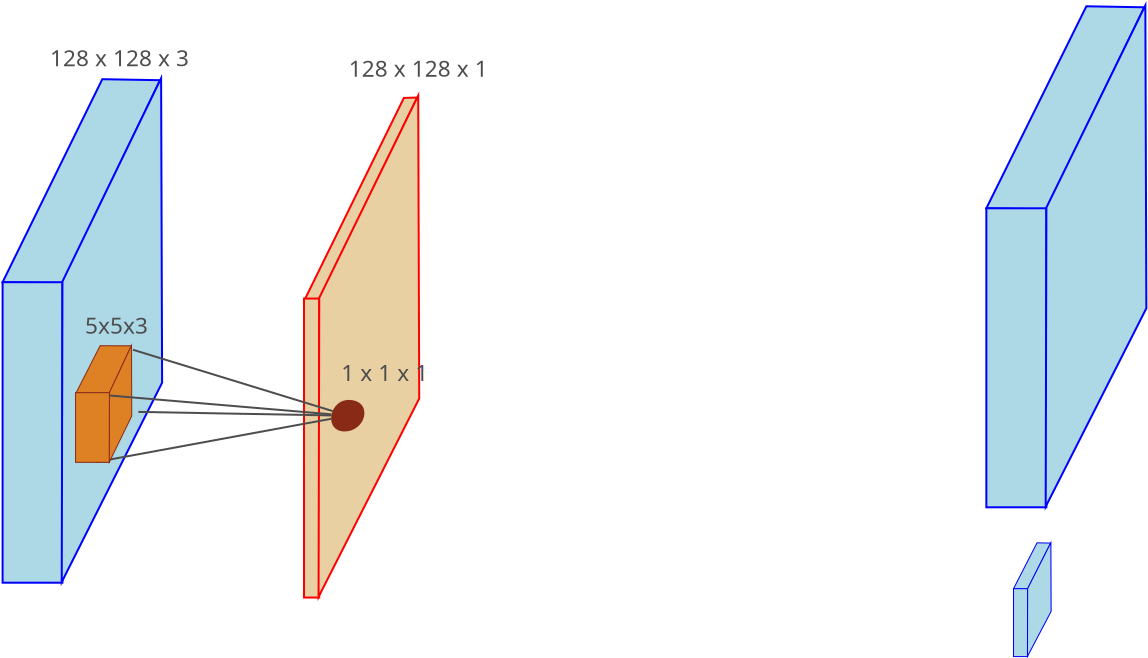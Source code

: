 <?xml version="1.0" encoding="UTF-8"?>
<dia:diagram xmlns:dia="http://www.lysator.liu.se/~alla/dia/">
  <dia:layer name="Arrière-plan" visible="true" connectable="true" active="true">
    <dia:group>
      <dia:attribute name="meta">
        <dia:composite type="dict"/>
      </dia:attribute>
      <dia:attribute name="matrix">
        <dia:matrix xx="0.997" xy="0" yx="0" yy="1.005" x0="0.059" y0="-0.099"/>
      </dia:attribute>
      <dia:object type="Standard - Polygon" version="0" id="O0">
        <dia:attribute name="obj_pos">
          <dia:point val="15.055,-5.754"/>
        </dia:attribute>
        <dia:attribute name="obj_bb">
          <dia:rectangle val="9.975,-5.805;18.034,4.446"/>
        </dia:attribute>
        <dia:attribute name="poly_points">
          <dia:point val="15.055,-5.754"/>
          <dia:point val="17.954,-5.704"/>
          <dia:point val="13.055,4.396"/>
          <dia:point val="10.055,4.346"/>
        </dia:attribute>
        <dia:attribute name="line_color">
          <dia:color val="#0000ffff"/>
        </dia:attribute>
        <dia:attribute name="inner_color">
          <dia:color val="#add8e6ff"/>
        </dia:attribute>
        <dia:attribute name="show_background">
          <dia:boolean val="true"/>
        </dia:attribute>
      </dia:object>
      <dia:object type="Standard - Box" version="0" id="O1">
        <dia:attribute name="obj_pos">
          <dia:point val="10.055,4.346"/>
        </dia:attribute>
        <dia:attribute name="obj_bb">
          <dia:rectangle val="10.005,4.296;13.104,19.346"/>
        </dia:attribute>
        <dia:attribute name="elem_corner">
          <dia:point val="10.055,4.346"/>
        </dia:attribute>
        <dia:attribute name="elem_width">
          <dia:real val="3"/>
        </dia:attribute>
        <dia:attribute name="elem_height">
          <dia:real val="14.95"/>
        </dia:attribute>
        <dia:attribute name="border_color">
          <dia:color val="#0000ffff"/>
        </dia:attribute>
        <dia:attribute name="inner_color">
          <dia:color val="#add8e6ff"/>
        </dia:attribute>
        <dia:attribute name="show_background">
          <dia:boolean val="true"/>
        </dia:attribute>
      </dia:object>
      <dia:object type="Standard - Polygon" version="0" id="O2">
        <dia:attribute name="obj_pos">
          <dia:point val="18.005,-5.804"/>
        </dia:attribute>
        <dia:attribute name="obj_bb">
          <dia:rectangle val="12.971,-6.019;18.105,19.474"/>
        </dia:attribute>
        <dia:attribute name="poly_points">
          <dia:point val="18.005,-5.804"/>
          <dia:point val="18.055,9.346"/>
          <dia:point val="13.021,19.264"/>
          <dia:point val="13.057,4.309"/>
        </dia:attribute>
        <dia:attribute name="line_color">
          <dia:color val="#0000ffff"/>
        </dia:attribute>
        <dia:attribute name="inner_color">
          <dia:color val="#add8e6ff"/>
        </dia:attribute>
        <dia:attribute name="show_background">
          <dia:boolean val="true"/>
        </dia:attribute>
      </dia:object>
    </dia:group>
    <dia:group>
      <dia:attribute name="meta">
        <dia:composite type="dict"/>
      </dia:attribute>
      <dia:attribute name="matrix"/>
      <dia:object type="Standard - Polygon" version="0" id="O3">
        <dia:attribute name="obj_pos">
          <dia:point val="64.272,-9.527"/>
        </dia:attribute>
        <dia:attribute name="obj_bb">
          <dia:rectangle val="59.192,-9.578;67.251,0.674"/>
        </dia:attribute>
        <dia:attribute name="poly_points">
          <dia:point val="64.272,-9.527"/>
          <dia:point val="67.172,-9.477"/>
          <dia:point val="62.272,0.623"/>
          <dia:point val="59.272,0.573"/>
        </dia:attribute>
        <dia:attribute name="line_color">
          <dia:color val="#0000ffff"/>
        </dia:attribute>
        <dia:attribute name="inner_color">
          <dia:color val="#add8e6ff"/>
        </dia:attribute>
        <dia:attribute name="show_background">
          <dia:boolean val="true"/>
        </dia:attribute>
      </dia:object>
      <dia:object type="Standard - Box" version="0" id="O4">
        <dia:attribute name="obj_pos">
          <dia:point val="59.272,0.573"/>
        </dia:attribute>
        <dia:attribute name="obj_bb">
          <dia:rectangle val="59.222,0.523;62.322,15.573"/>
        </dia:attribute>
        <dia:attribute name="elem_corner">
          <dia:point val="59.272,0.573"/>
        </dia:attribute>
        <dia:attribute name="elem_width">
          <dia:real val="3"/>
        </dia:attribute>
        <dia:attribute name="elem_height">
          <dia:real val="14.95"/>
        </dia:attribute>
        <dia:attribute name="border_color">
          <dia:color val="#0000ffff"/>
        </dia:attribute>
        <dia:attribute name="inner_color">
          <dia:color val="#add8e6ff"/>
        </dia:attribute>
        <dia:attribute name="show_background">
          <dia:boolean val="true"/>
        </dia:attribute>
      </dia:object>
      <dia:object type="Standard - Polygon" version="0" id="O5">
        <dia:attribute name="obj_pos">
          <dia:point val="67.222,-9.577"/>
        </dia:attribute>
        <dia:attribute name="obj_bb">
          <dia:rectangle val="62.188,-9.792;67.322,15.701"/>
        </dia:attribute>
        <dia:attribute name="poly_points">
          <dia:point val="67.222,-9.577"/>
          <dia:point val="67.272,5.573"/>
          <dia:point val="62.239,15.491"/>
          <dia:point val="62.274,0.536"/>
        </dia:attribute>
        <dia:attribute name="line_color">
          <dia:color val="#0000ffff"/>
        </dia:attribute>
        <dia:attribute name="inner_color">
          <dia:color val="#add8e6ff"/>
        </dia:attribute>
        <dia:attribute name="show_background">
          <dia:boolean val="true"/>
        </dia:attribute>
      </dia:object>
    </dia:group>
    <dia:group>
      <dia:attribute name="meta">
        <dia:composite type="dict"/>
      </dia:attribute>
      <dia:attribute name="matrix"/>
      <dia:object type="Standard - Polygon" version="0" id="O6">
        <dia:attribute name="obj_pos">
          <dia:point val="30.149,-4.945"/>
        </dia:attribute>
        <dia:attribute name="obj_bb">
          <dia:rectangle val="25.13,-5.016;30.896,5.188"/>
        </dia:attribute>
        <dia:attribute name="poly_points">
          <dia:point val="30.149,-4.945"/>
          <dia:point val="30.815,-4.964"/>
          <dia:point val="25.915,5.136"/>
          <dia:point val="25.208,5.103"/>
        </dia:attribute>
        <dia:attribute name="line_color">
          <dia:color val="#ff0000ff"/>
        </dia:attribute>
        <dia:attribute name="inner_color">
          <dia:color val="#e8d0a3ff"/>
        </dia:attribute>
        <dia:attribute name="show_background">
          <dia:boolean val="true"/>
        </dia:attribute>
      </dia:object>
      <dia:object type="Standard - Box" version="0" id="O7">
        <dia:attribute name="obj_pos">
          <dia:point val="25.154,5.086"/>
        </dia:attribute>
        <dia:attribute name="obj_bb">
          <dia:rectangle val="25.104,5.036;25.965,20.086"/>
        </dia:attribute>
        <dia:attribute name="elem_corner">
          <dia:point val="25.154,5.086"/>
        </dia:attribute>
        <dia:attribute name="elem_width">
          <dia:real val="0.761"/>
        </dia:attribute>
        <dia:attribute name="elem_height">
          <dia:real val="14.95"/>
        </dia:attribute>
        <dia:attribute name="border_color">
          <dia:color val="#ff0000ff"/>
        </dia:attribute>
        <dia:attribute name="inner_color">
          <dia:color val="#e8d0a3ff"/>
        </dia:attribute>
        <dia:attribute name="show_background">
          <dia:boolean val="true"/>
        </dia:attribute>
      </dia:object>
      <dia:object type="Standard - Polygon" version="0" id="O8">
        <dia:attribute name="obj_pos">
          <dia:point val="30.865,-5.064"/>
        </dia:attribute>
        <dia:attribute name="obj_bb">
          <dia:rectangle val="25.831,-5.278;30.965,20.215"/>
        </dia:attribute>
        <dia:attribute name="poly_points">
          <dia:point val="30.865,-5.064"/>
          <dia:point val="30.915,10.086"/>
          <dia:point val="25.882,20.005"/>
          <dia:point val="25.917,5.049"/>
        </dia:attribute>
        <dia:attribute name="line_color">
          <dia:color val="#ff0000ff"/>
        </dia:attribute>
        <dia:attribute name="inner_color">
          <dia:color val="#e8d0a3ff"/>
        </dia:attribute>
        <dia:attribute name="show_background">
          <dia:boolean val="true"/>
        </dia:attribute>
      </dia:object>
    </dia:group>
    <dia:object type="Standard - Beziergon" version="0" id="O9">
      <dia:attribute name="obj_pos">
        <dia:point val="27.504,10.209"/>
      </dia:attribute>
      <dia:attribute name="obj_bb">
        <dia:rectangle val="26.509,10.154;28.175,11.731"/>
      </dia:attribute>
      <dia:attribute name="bez_points">
        <dia:point val="27.504,10.209"/>
        <dia:point val="28.54,10.318"/>
        <dia:point val="28.177,11.681"/>
        <dia:point val="27.177,11.681"/>
        <dia:point val="26.177,11.681"/>
        <dia:point val="26.468,10.1"/>
      </dia:attribute>
      <dia:attribute name="corner_types">
        <dia:enum val="0"/>
        <dia:enum val="0"/>
        <dia:enum val="0"/>
      </dia:attribute>
      <dia:attribute name="line_color">
        <dia:color val="#892a17ff"/>
      </dia:attribute>
      <dia:attribute name="inner_color">
        <dia:color val="#892a17ff"/>
      </dia:attribute>
      <dia:attribute name="show_background">
        <dia:boolean val="true"/>
      </dia:attribute>
    </dia:object>
    <dia:object type="Standard - Line" version="0" id="O10">
      <dia:attribute name="obj_pos">
        <dia:point val="16.599,7.646"/>
      </dia:attribute>
      <dia:attribute name="obj_bb">
        <dia:rectangle val="16.536,7.584;26.651,10.777"/>
      </dia:attribute>
      <dia:attribute name="conn_endpoints">
        <dia:point val="16.599,7.646"/>
        <dia:point val="26.588,10.714"/>
      </dia:attribute>
      <dia:attribute name="numcp">
        <dia:int val="1"/>
      </dia:attribute>
      <dia:attribute name="line_color">
        <dia:color val="#4d4d4dff"/>
      </dia:attribute>
      <dia:connections>
        <dia:connection handle="1" to="O9" connection="4"/>
      </dia:connections>
    </dia:object>
    <dia:object type="Standard - Line" version="0" id="O11">
      <dia:attribute name="obj_pos">
        <dia:point val="14.745,13.262"/>
      </dia:attribute>
      <dia:attribute name="obj_bb">
        <dia:rectangle val="14.687,11.039;26.573,13.321"/>
      </dia:attribute>
      <dia:attribute name="conn_endpoints">
        <dia:point val="14.745,13.262"/>
        <dia:point val="26.515,11.097"/>
      </dia:attribute>
      <dia:attribute name="numcp">
        <dia:int val="1"/>
      </dia:attribute>
      <dia:attribute name="line_color">
        <dia:color val="#4d4d4dff"/>
      </dia:attribute>
      <dia:connections>
        <dia:connection handle="1" to="O9" connection="4"/>
      </dia:connections>
    </dia:object>
    <dia:object type="Standard - Text" version="1" id="O12">
      <dia:attribute name="obj_pos">
        <dia:point val="12.455,-6.53"/>
      </dia:attribute>
      <dia:attribute name="obj_bb">
        <dia:rectangle val="12.455,-7.578;20.252,-6.264"/>
      </dia:attribute>
      <dia:attribute name="text">
        <dia:composite type="text">
          <dia:attribute name="string">
            <dia:string>#128 x 128 x 3#</dia:string>
          </dia:attribute>
          <dia:attribute name="font">
            <dia:font family="sans" style="0" name="Helvetica"/>
          </dia:attribute>
          <dia:attribute name="height">
            <dia:real val="1.411"/>
          </dia:attribute>
          <dia:attribute name="pos">
            <dia:point val="12.455,-6.53"/>
          </dia:attribute>
          <dia:attribute name="color">
            <dia:color val="#4d4d4dff"/>
          </dia:attribute>
          <dia:attribute name="alignment">
            <dia:enum val="0"/>
          </dia:attribute>
        </dia:composite>
      </dia:attribute>
      <dia:attribute name="valign">
        <dia:enum val="3"/>
      </dia:attribute>
    </dia:object>
    <dia:object type="Standard - Text" version="1" id="O13">
      <dia:attribute name="obj_pos">
        <dia:point val="14.2,6.851"/>
      </dia:attribute>
      <dia:attribute name="obj_bb">
        <dia:rectangle val="14.2,5.803;17.687,7.118"/>
      </dia:attribute>
      <dia:attribute name="text">
        <dia:composite type="text">
          <dia:attribute name="string">
            <dia:string>#5x5x3#</dia:string>
          </dia:attribute>
          <dia:attribute name="font">
            <dia:font family="sans" style="0" name="Helvetica"/>
          </dia:attribute>
          <dia:attribute name="height">
            <dia:real val="1.411"/>
          </dia:attribute>
          <dia:attribute name="pos">
            <dia:point val="14.2,6.851"/>
          </dia:attribute>
          <dia:attribute name="color">
            <dia:color val="#4d4d4dff"/>
          </dia:attribute>
          <dia:attribute name="alignment">
            <dia:enum val="0"/>
          </dia:attribute>
        </dia:composite>
      </dia:attribute>
      <dia:attribute name="valign">
        <dia:enum val="3"/>
      </dia:attribute>
    </dia:object>
    <dia:object type="Standard - Text" version="1" id="O14">
      <dia:attribute name="obj_pos">
        <dia:point val="27.395,-6.006"/>
      </dia:attribute>
      <dia:attribute name="obj_bb">
        <dia:rectangle val="27.395,-7.054;35.192,-5.74"/>
      </dia:attribute>
      <dia:attribute name="text">
        <dia:composite type="text">
          <dia:attribute name="string">
            <dia:string>#128 x 128 x 1#</dia:string>
          </dia:attribute>
          <dia:attribute name="font">
            <dia:font family="sans" style="0" name="Helvetica"/>
          </dia:attribute>
          <dia:attribute name="height">
            <dia:real val="1.411"/>
          </dia:attribute>
          <dia:attribute name="pos">
            <dia:point val="27.395,-6.006"/>
          </dia:attribute>
          <dia:attribute name="color">
            <dia:color val="#4d4d4dff"/>
          </dia:attribute>
          <dia:attribute name="alignment">
            <dia:enum val="0"/>
          </dia:attribute>
        </dia:composite>
      </dia:attribute>
      <dia:attribute name="valign">
        <dia:enum val="3"/>
      </dia:attribute>
    </dia:object>
    <dia:object type="Standard - Text" version="1" id="O15">
      <dia:attribute name="obj_pos">
        <dia:point val="27.013,9.207"/>
      </dia:attribute>
      <dia:attribute name="obj_bb">
        <dia:rectangle val="27.013,8.159;31.941,9.473"/>
      </dia:attribute>
      <dia:attribute name="text">
        <dia:composite type="text">
          <dia:attribute name="string">
            <dia:string>#1 x 1 x 1#</dia:string>
          </dia:attribute>
          <dia:attribute name="font">
            <dia:font family="sans" style="0" name="Helvetica"/>
          </dia:attribute>
          <dia:attribute name="height">
            <dia:real val="1.411"/>
          </dia:attribute>
          <dia:attribute name="pos">
            <dia:point val="27.013,9.207"/>
          </dia:attribute>
          <dia:attribute name="color">
            <dia:color val="#4d4d4dff"/>
          </dia:attribute>
          <dia:attribute name="alignment">
            <dia:enum val="0"/>
          </dia:attribute>
        </dia:composite>
      </dia:attribute>
      <dia:attribute name="valign">
        <dia:enum val="3"/>
      </dia:attribute>
    </dia:object>
    <dia:group>
      <dia:attribute name="meta">
        <dia:composite type="dict"/>
      </dia:attribute>
      <dia:attribute name="matrix">
        <dia:matrix xx="0.235" xy="0" yx="0" yy="0.227" x0="51.06" y0="18.718"/>
      </dia:attribute>
      <dia:object type="Standard - Polygon" version="0" id="O16">
        <dia:attribute name="obj_pos">
          <dia:point val="45.724,-6.244"/>
        </dia:attribute>
        <dia:attribute name="obj_bb">
          <dia:rectangle val="40.644,-6.294;48.703,3.957"/>
        </dia:attribute>
        <dia:attribute name="poly_points">
          <dia:point val="45.724,-6.244"/>
          <dia:point val="48.624,-6.194"/>
          <dia:point val="43.724,3.906"/>
          <dia:point val="40.724,3.856"/>
        </dia:attribute>
        <dia:attribute name="line_color">
          <dia:color val="#0000ffff"/>
        </dia:attribute>
        <dia:attribute name="inner_color">
          <dia:color val="#add8e6ff"/>
        </dia:attribute>
        <dia:attribute name="show_background">
          <dia:boolean val="true"/>
        </dia:attribute>
      </dia:object>
      <dia:object type="Standard - Box" version="0" id="O17">
        <dia:attribute name="obj_pos">
          <dia:point val="40.724,3.856"/>
        </dia:attribute>
        <dia:attribute name="obj_bb">
          <dia:rectangle val="40.674,3.806;43.774,18.856"/>
        </dia:attribute>
        <dia:attribute name="elem_corner">
          <dia:point val="40.724,3.856"/>
        </dia:attribute>
        <dia:attribute name="elem_width">
          <dia:real val="3"/>
        </dia:attribute>
        <dia:attribute name="elem_height">
          <dia:real val="14.95"/>
        </dia:attribute>
        <dia:attribute name="border_color">
          <dia:color val="#0000ffff"/>
        </dia:attribute>
        <dia:attribute name="inner_color">
          <dia:color val="#add8e6ff"/>
        </dia:attribute>
        <dia:attribute name="show_background">
          <dia:boolean val="true"/>
        </dia:attribute>
      </dia:object>
      <dia:object type="Standard - Polygon" version="0" id="O18">
        <dia:attribute name="obj_pos">
          <dia:point val="48.674,-6.294"/>
        </dia:attribute>
        <dia:attribute name="obj_bb">
          <dia:rectangle val="43.641,-6.508;48.774,18.985"/>
        </dia:attribute>
        <dia:attribute name="poly_points">
          <dia:point val="48.674,-6.294"/>
          <dia:point val="48.724,8.856"/>
          <dia:point val="43.691,18.774"/>
          <dia:point val="43.726,3.819"/>
        </dia:attribute>
        <dia:attribute name="line_color">
          <dia:color val="#0000ffff"/>
        </dia:attribute>
        <dia:attribute name="inner_color">
          <dia:color val="#add8e6ff"/>
        </dia:attribute>
        <dia:attribute name="show_background">
          <dia:boolean val="true"/>
        </dia:attribute>
      </dia:object>
    </dia:group>
    <dia:group>
      <dia:attribute name="meta">
        <dia:composite type="dict"/>
      </dia:attribute>
      <dia:attribute name="matrix">
        <dia:matrix xx="0.223" xy="0" yx="0" yy="0.233" x0="5.032" y0="9.107"/>
      </dia:attribute>
      <dia:object type="Standard - Polygon" version="0" id="O19">
        <dia:attribute name="obj_pos">
          <dia:point val="44.516,-7.13"/>
        </dia:attribute>
        <dia:attribute name="obj_bb">
          <dia:rectangle val="39.034,-7.18;51.591,3.062"/>
        </dia:attribute>
        <dia:attribute name="poly_points">
          <dia:point val="44.516,-7.13"/>
          <dia:point val="51.512,-7.113"/>
          <dia:point val="46.612,2.987"/>
          <dia:point val="39.118,3.012"/>
        </dia:attribute>
        <dia:attribute name="line_color">
          <dia:color val="#892a17ff"/>
        </dia:attribute>
        <dia:attribute name="inner_color">
          <dia:color val="#de8125ff"/>
        </dia:attribute>
        <dia:attribute name="show_background">
          <dia:boolean val="true"/>
        </dia:attribute>
      </dia:object>
      <dia:object type="Standard - Box" version="0" id="O20">
        <dia:attribute name="obj_pos">
          <dia:point val="39.009,2.937"/>
        </dia:attribute>
        <dia:attribute name="obj_bb">
          <dia:rectangle val="38.959,2.887;46.662,17.937"/>
        </dia:attribute>
        <dia:attribute name="elem_corner">
          <dia:point val="39.009,2.937"/>
        </dia:attribute>
        <dia:attribute name="elem_width">
          <dia:real val="7.603"/>
        </dia:attribute>
        <dia:attribute name="elem_height">
          <dia:real val="14.95"/>
        </dia:attribute>
        <dia:attribute name="border_color">
          <dia:color val="#892a17ff"/>
        </dia:attribute>
        <dia:attribute name="inner_color">
          <dia:color val="#de8125ff"/>
        </dia:attribute>
        <dia:attribute name="show_background">
          <dia:boolean val="true"/>
        </dia:attribute>
      </dia:object>
      <dia:object type="Standard - Polygon" version="0" id="O21">
        <dia:attribute name="obj_pos">
          <dia:point val="51.562,-7.213"/>
        </dia:attribute>
        <dia:attribute name="obj_bb">
          <dia:rectangle val="46.528,-7.428;51.662,18.065"/>
        </dia:attribute>
        <dia:attribute name="poly_points">
          <dia:point val="51.562,-7.213"/>
          <dia:point val="51.612,7.937"/>
          <dia:point val="46.578,17.855"/>
          <dia:point val="46.614,2.9"/>
        </dia:attribute>
        <dia:attribute name="line_color">
          <dia:color val="#892a17ff"/>
        </dia:attribute>
        <dia:attribute name="inner_color">
          <dia:color val="#de8125ff"/>
        </dia:attribute>
        <dia:attribute name="show_background">
          <dia:boolean val="true"/>
        </dia:attribute>
      </dia:object>
    </dia:group>
    <dia:object type="Standard - Line" version="0" id="O22">
      <dia:attribute name="obj_pos">
        <dia:point val="15.454,9.936"/>
      </dia:attribute>
      <dia:attribute name="obj_bb">
        <dia:rectangle val="15.4,9.882;26.587,10.931"/>
      </dia:attribute>
      <dia:attribute name="conn_endpoints">
        <dia:point val="15.454,9.936"/>
        <dia:point val="26.533,10.877"/>
      </dia:attribute>
      <dia:attribute name="numcp">
        <dia:int val="1"/>
      </dia:attribute>
      <dia:attribute name="line_color">
        <dia:color val="#4d4d4dff"/>
      </dia:attribute>
      <dia:connections>
        <dia:connection handle="1" to="O9" connection="4"/>
      </dia:connections>
    </dia:object>
    <dia:object type="Standard - Line" version="0" id="O23">
      <dia:attribute name="obj_pos">
        <dia:point val="16.871,10.754"/>
      </dia:attribute>
      <dia:attribute name="obj_bb">
        <dia:rectangle val="16.82,10.703;26.575,10.981"/>
      </dia:attribute>
      <dia:attribute name="conn_endpoints">
        <dia:point val="16.871,10.754"/>
        <dia:point val="26.524,10.93"/>
      </dia:attribute>
      <dia:attribute name="numcp">
        <dia:int val="1"/>
      </dia:attribute>
      <dia:attribute name="line_color">
        <dia:color val="#4d4d4dff"/>
      </dia:attribute>
      <dia:connections>
        <dia:connection handle="1" to="O9" connection="4"/>
      </dia:connections>
    </dia:object>
  </dia:layer>
</dia:diagram>
